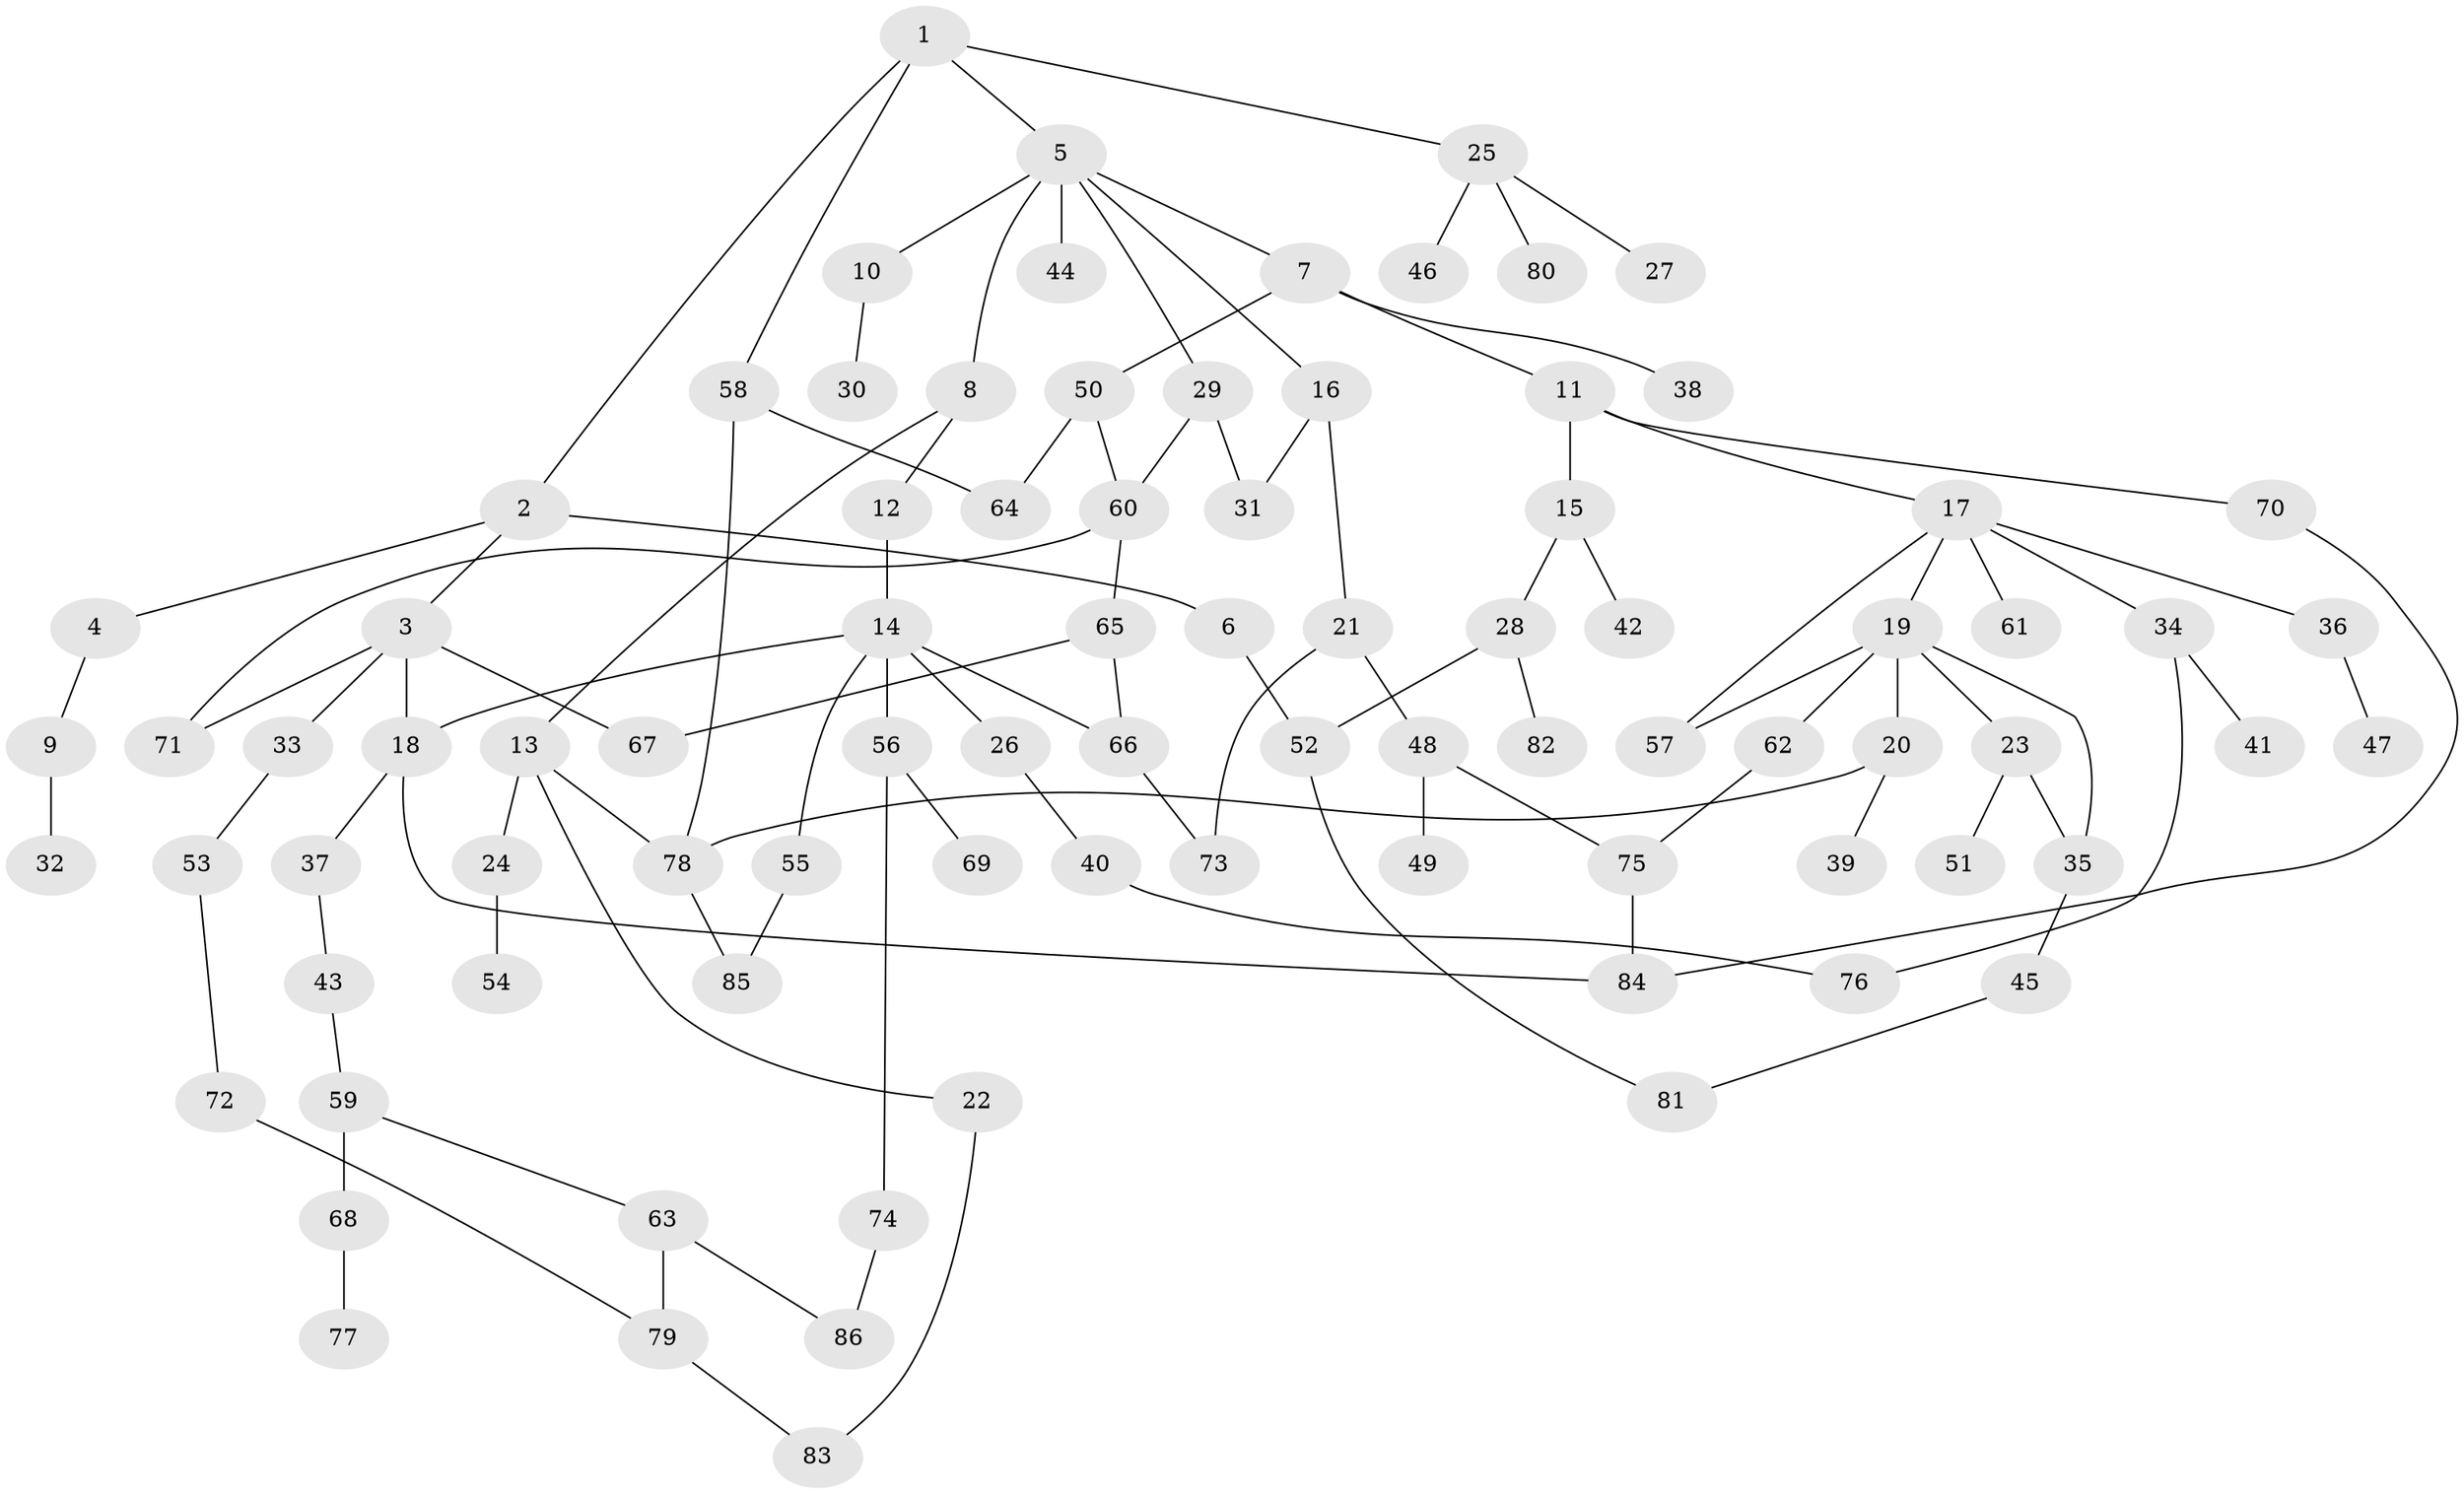 // original degree distribution, {5: 0.008333333333333333, 4: 0.10833333333333334, 6: 0.03333333333333333, 2: 0.35, 8: 0.008333333333333333, 3: 0.20833333333333334, 1: 0.2833333333333333}
// Generated by graph-tools (version 1.1) at 2025/48/03/04/25 22:48:39]
// undirected, 86 vertices, 107 edges
graph export_dot {
  node [color=gray90,style=filled];
  1;
  2;
  3;
  4;
  5;
  6;
  7;
  8;
  9;
  10;
  11;
  12;
  13;
  14;
  15;
  16;
  17;
  18;
  19;
  20;
  21;
  22;
  23;
  24;
  25;
  26;
  27;
  28;
  29;
  30;
  31;
  32;
  33;
  34;
  35;
  36;
  37;
  38;
  39;
  40;
  41;
  42;
  43;
  44;
  45;
  46;
  47;
  48;
  49;
  50;
  51;
  52;
  53;
  54;
  55;
  56;
  57;
  58;
  59;
  60;
  61;
  62;
  63;
  64;
  65;
  66;
  67;
  68;
  69;
  70;
  71;
  72;
  73;
  74;
  75;
  76;
  77;
  78;
  79;
  80;
  81;
  82;
  83;
  84;
  85;
  86;
  1 -- 2 [weight=1.0];
  1 -- 5 [weight=1.0];
  1 -- 25 [weight=1.0];
  1 -- 58 [weight=1.0];
  2 -- 3 [weight=1.0];
  2 -- 4 [weight=1.0];
  2 -- 6 [weight=1.0];
  3 -- 18 [weight=1.0];
  3 -- 33 [weight=1.0];
  3 -- 67 [weight=1.0];
  3 -- 71 [weight=1.0];
  4 -- 9 [weight=1.0];
  5 -- 7 [weight=1.0];
  5 -- 8 [weight=1.0];
  5 -- 10 [weight=1.0];
  5 -- 16 [weight=1.0];
  5 -- 29 [weight=1.0];
  5 -- 44 [weight=1.0];
  6 -- 52 [weight=1.0];
  7 -- 11 [weight=1.0];
  7 -- 38 [weight=1.0];
  7 -- 50 [weight=1.0];
  8 -- 12 [weight=1.0];
  8 -- 13 [weight=1.0];
  9 -- 32 [weight=1.0];
  10 -- 30 [weight=1.0];
  11 -- 15 [weight=1.0];
  11 -- 17 [weight=1.0];
  11 -- 70 [weight=1.0];
  12 -- 14 [weight=1.0];
  13 -- 22 [weight=1.0];
  13 -- 24 [weight=1.0];
  13 -- 78 [weight=1.0];
  14 -- 18 [weight=1.0];
  14 -- 26 [weight=1.0];
  14 -- 55 [weight=1.0];
  14 -- 56 [weight=1.0];
  14 -- 66 [weight=1.0];
  15 -- 28 [weight=1.0];
  15 -- 42 [weight=1.0];
  16 -- 21 [weight=1.0];
  16 -- 31 [weight=1.0];
  17 -- 19 [weight=1.0];
  17 -- 34 [weight=1.0];
  17 -- 36 [weight=1.0];
  17 -- 57 [weight=1.0];
  17 -- 61 [weight=1.0];
  18 -- 37 [weight=1.0];
  18 -- 84 [weight=1.0];
  19 -- 20 [weight=1.0];
  19 -- 23 [weight=1.0];
  19 -- 35 [weight=1.0];
  19 -- 57 [weight=1.0];
  19 -- 62 [weight=1.0];
  20 -- 39 [weight=1.0];
  20 -- 78 [weight=1.0];
  21 -- 48 [weight=1.0];
  21 -- 73 [weight=1.0];
  22 -- 83 [weight=1.0];
  23 -- 35 [weight=1.0];
  23 -- 51 [weight=1.0];
  24 -- 54 [weight=1.0];
  25 -- 27 [weight=1.0];
  25 -- 46 [weight=1.0];
  25 -- 80 [weight=1.0];
  26 -- 40 [weight=1.0];
  28 -- 52 [weight=1.0];
  28 -- 82 [weight=1.0];
  29 -- 31 [weight=1.0];
  29 -- 60 [weight=1.0];
  33 -- 53 [weight=1.0];
  34 -- 41 [weight=1.0];
  34 -- 76 [weight=1.0];
  35 -- 45 [weight=1.0];
  36 -- 47 [weight=1.0];
  37 -- 43 [weight=1.0];
  40 -- 76 [weight=1.0];
  43 -- 59 [weight=1.0];
  45 -- 81 [weight=1.0];
  48 -- 49 [weight=1.0];
  48 -- 75 [weight=1.0];
  50 -- 60 [weight=1.0];
  50 -- 64 [weight=1.0];
  52 -- 81 [weight=1.0];
  53 -- 72 [weight=1.0];
  55 -- 85 [weight=1.0];
  56 -- 69 [weight=1.0];
  56 -- 74 [weight=1.0];
  58 -- 64 [weight=1.0];
  58 -- 78 [weight=1.0];
  59 -- 63 [weight=1.0];
  59 -- 68 [weight=1.0];
  60 -- 65 [weight=1.0];
  60 -- 71 [weight=1.0];
  62 -- 75 [weight=1.0];
  63 -- 79 [weight=1.0];
  63 -- 86 [weight=1.0];
  65 -- 66 [weight=1.0];
  65 -- 67 [weight=1.0];
  66 -- 73 [weight=1.0];
  68 -- 77 [weight=1.0];
  70 -- 84 [weight=1.0];
  72 -- 79 [weight=1.0];
  74 -- 86 [weight=1.0];
  75 -- 84 [weight=1.0];
  78 -- 85 [weight=1.0];
  79 -- 83 [weight=1.0];
}
